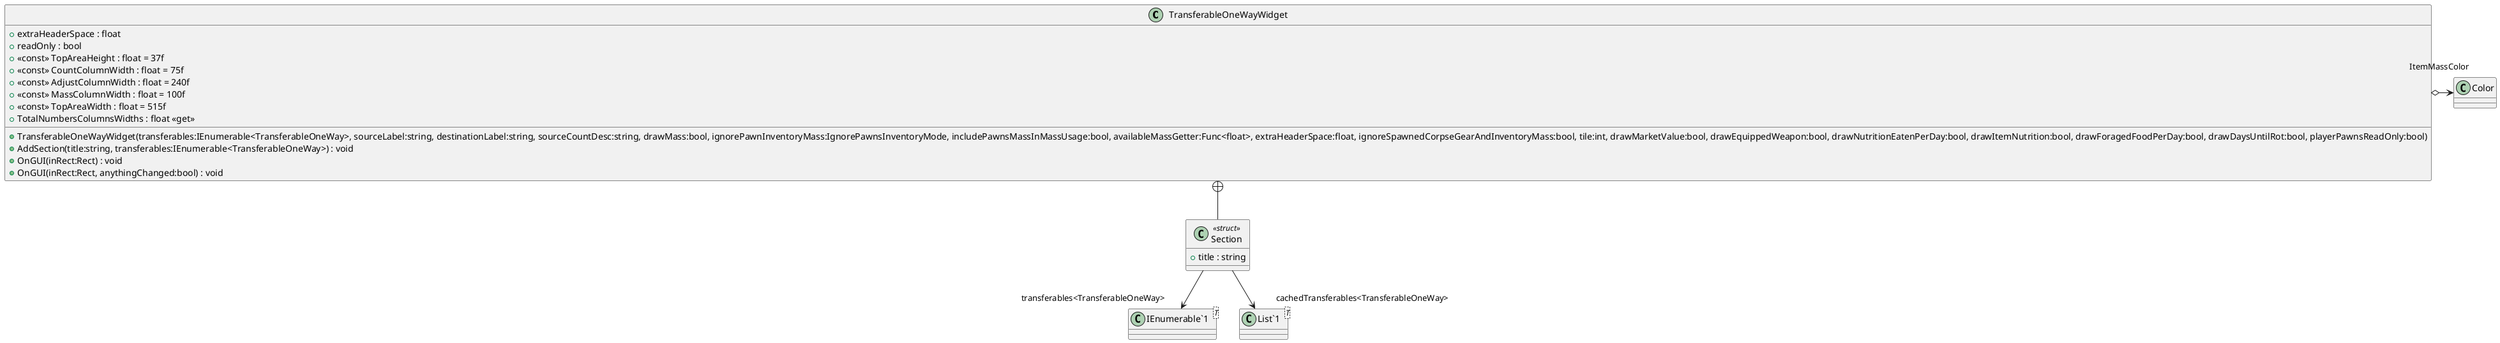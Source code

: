 @startuml
class TransferableOneWayWidget {
    + extraHeaderSpace : float
    + readOnly : bool
    + <<const>> TopAreaHeight : float = 37f
    + <<const>> CountColumnWidth : float = 75f
    + <<const>> AdjustColumnWidth : float = 240f
    + <<const>> MassColumnWidth : float = 100f
    + <<const>> TopAreaWidth : float = 515f
    + TotalNumbersColumnsWidths : float <<get>>
    + TransferableOneWayWidget(transferables:IEnumerable<TransferableOneWay>, sourceLabel:string, destinationLabel:string, sourceCountDesc:string, drawMass:bool, ignorePawnInventoryMass:IgnorePawnsInventoryMode, includePawnsMassInMassUsage:bool, availableMassGetter:Func<float>, extraHeaderSpace:float, ignoreSpawnedCorpseGearAndInventoryMass:bool, tile:int, drawMarketValue:bool, drawEquippedWeapon:bool, drawNutritionEatenPerDay:bool, drawItemNutrition:bool, drawForagedFoodPerDay:bool, drawDaysUntilRot:bool, playerPawnsReadOnly:bool)
    + AddSection(title:string, transferables:IEnumerable<TransferableOneWay>) : void
    + OnGUI(inRect:Rect) : void
    + OnGUI(inRect:Rect, anythingChanged:bool) : void
}
class Section <<struct>> {
    + title : string
}
class "IEnumerable`1"<T> {
}
class "List`1"<T> {
}
TransferableOneWayWidget o-> "ItemMassColor" Color
TransferableOneWayWidget +-- Section
Section --> "transferables<TransferableOneWay>" "IEnumerable`1"
Section --> "cachedTransferables<TransferableOneWay>" "List`1"
@enduml
